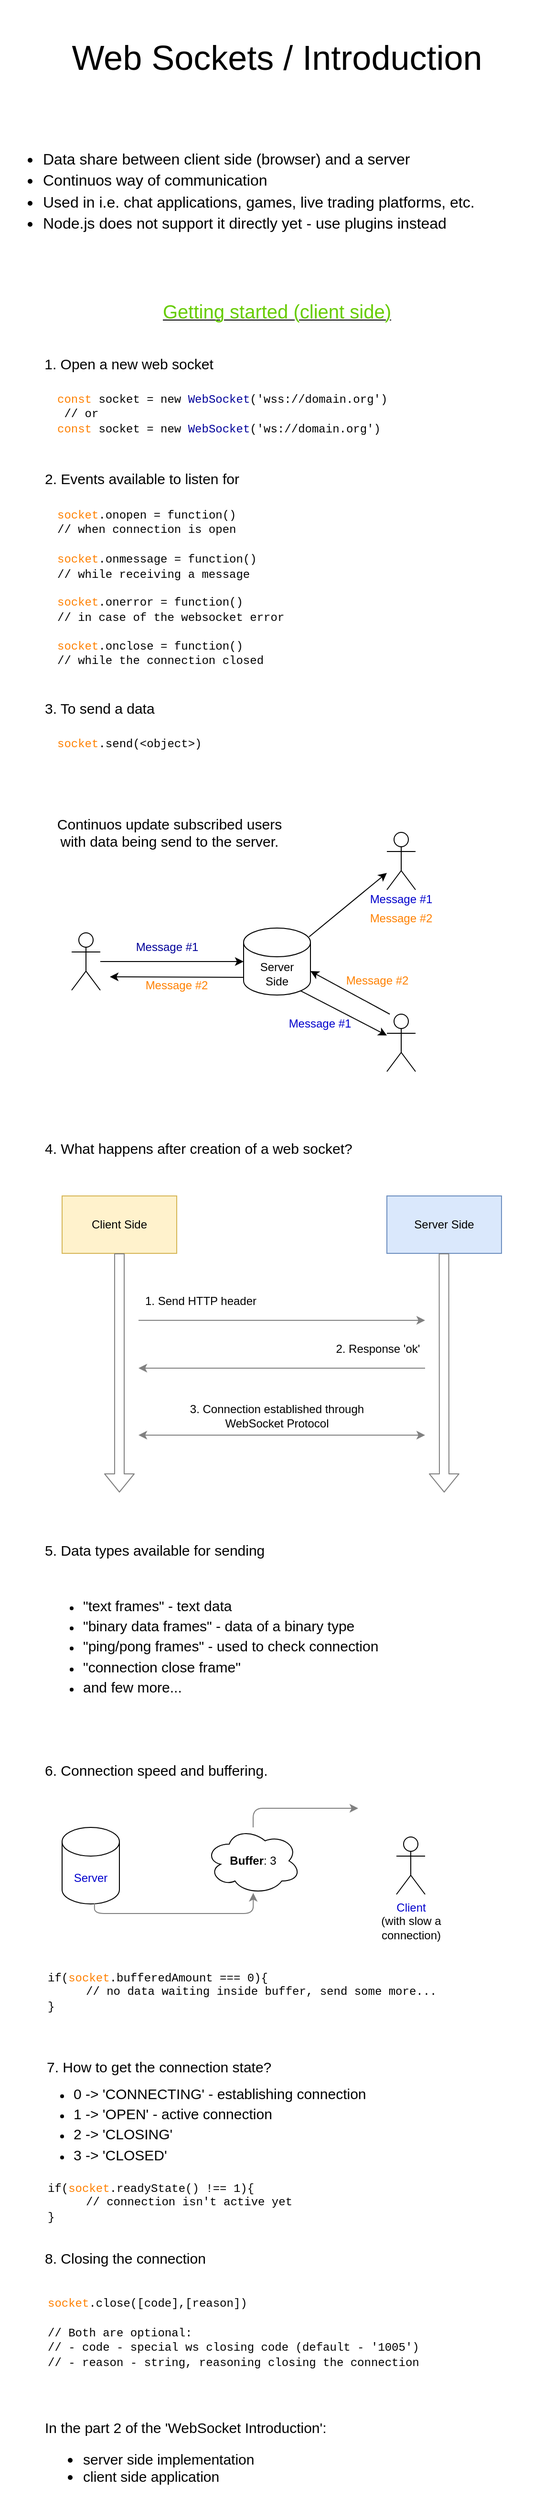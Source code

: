<mxfile version="13.10.0" type="device"><diagram id="9xzWGuFPN7nM3BrJFO8F" name="Page-1"><mxGraphModel dx="700" dy="362" grid="1" gridSize="10" guides="0" tooltips="0" connect="1" arrows="1" fold="1" page="0" pageScale="1" pageWidth="2339" pageHeight="3300" math="0" shadow="0"><root><mxCell id="0"/><mxCell id="1" parent="0"/><mxCell id="LG-pV8d78AKSbXHSFU4l-1" value="&lt;font style=&quot;font-size: 36px&quot;&gt;Web Sockets / Introduction&lt;/font&gt;" style="text;html=1;strokeColor=none;fillColor=none;align=center;verticalAlign=middle;whiteSpace=wrap;rounded=0;fontStyle=0;movable=0;resizable=0;rotatable=0;deletable=0;editable=0;connectable=0;" vertex="1" parent="1"><mxGeometry x="330" y="30" width="470" height="120" as="geometry"/></mxCell><mxCell id="LG-pV8d78AKSbXHSFU4l-2" value="&lt;h1&gt;&lt;ul style=&quot;font-size: 16px ; line-height: 140%&quot;&gt;&lt;li&gt;&lt;span style=&quot;font-weight: 400&quot;&gt;Data share between client side (browser) and a server&lt;/span&gt;&lt;/li&gt;&lt;li&gt;&lt;span style=&quot;font-weight: 400&quot;&gt;Continuos way of communication&lt;/span&gt;&lt;/li&gt;&lt;li&gt;&lt;span style=&quot;font-weight: 400&quot;&gt;Used in i.e. chat applications, games, live trading platforms, etc.&lt;/span&gt;&lt;/li&gt;&lt;li&gt;&lt;span style=&quot;font-weight: 400&quot;&gt;Node.js does not support it directly yet - use plugins instead&lt;/span&gt;&lt;/li&gt;&lt;/ul&gt;&lt;div&gt;&lt;span style=&quot;font-size: 16px ; font-weight: 400&quot;&gt;&lt;br&gt;&lt;/span&gt;&lt;/div&gt;&lt;/h1&gt;" style="text;html=1;strokeColor=none;fillColor=none;spacing=5;spacingTop=-20;whiteSpace=wrap;overflow=hidden;rounded=0;movable=0;resizable=0;rotatable=0;deletable=0;editable=0;connectable=0;" vertex="1" parent="1"><mxGeometry x="275" y="180" width="580" height="100" as="geometry"/></mxCell><mxCell id="LG-pV8d78AKSbXHSFU4l-4" value="&lt;u&gt;&lt;font style=&quot;font-size: 20px&quot; color=&quot;#66cc00&quot;&gt;Getting started (client side)&lt;/font&gt;&lt;/u&gt;" style="text;html=1;strokeColor=none;fillColor=none;align=center;verticalAlign=middle;whiteSpace=wrap;rounded=0;movable=0;resizable=0;rotatable=0;deletable=0;editable=0;connectable=0;" vertex="1" parent="1"><mxGeometry x="390" y="330" width="350" height="50" as="geometry"/></mxCell><mxCell id="LG-pV8d78AKSbXHSFU4l-6" value="&lt;font style=&quot;font-size: 15px&quot;&gt;1. Open a new web socket&lt;/font&gt;" style="text;html=1;strokeColor=none;fillColor=none;align=center;verticalAlign=middle;whiteSpace=wrap;rounded=0;movable=0;resizable=0;rotatable=0;deletable=0;editable=0;connectable=0;" vertex="1" parent="1"><mxGeometry x="320" y="400" width="180" height="20" as="geometry"/></mxCell><mxCell id="LG-pV8d78AKSbXHSFU4l-7" value="&lt;font face=&quot;Courier New&quot;&gt;&lt;font color=&quot;#ff8000&quot;&gt;const&lt;/font&gt; socket = new &lt;font color=&quot;#000099&quot;&gt;WebSocket&lt;/font&gt;('wss://domain.org')&lt;br&gt;&amp;nbsp;// or&lt;br&gt;&lt;/font&gt;&lt;font color=&quot;#ff8000&quot; style=&quot;font-family: &amp;#34;courier new&amp;#34;&quot;&gt;const&lt;/font&gt;&lt;span style=&quot;font-family: &amp;#34;courier new&amp;#34;&quot;&gt;&amp;nbsp;socket = new&amp;nbsp;&lt;/span&gt;&lt;font color=&quot;#000099&quot; style=&quot;font-family: &amp;#34;courier new&amp;#34;&quot;&gt;WebSocket&lt;/font&gt;&lt;span style=&quot;font-family: &amp;#34;courier new&amp;#34;&quot;&gt;('ws://domain.org')&lt;/span&gt;" style="rounded=0;whiteSpace=wrap;html=1;strokeColor=none;align=left;spacing=5;verticalAlign=top;movable=0;resizable=0;rotatable=0;deletable=0;editable=0;connectable=0;" vertex="1" parent="1"><mxGeometry x="330" y="430" width="470" height="70" as="geometry"/></mxCell><mxCell id="LG-pV8d78AKSbXHSFU4l-8" value="&lt;font style=&quot;font-size: 15px&quot;&gt;2. Events available to listen for&lt;/font&gt;" style="text;html=1;strokeColor=none;fillColor=none;align=left;verticalAlign=middle;whiteSpace=wrap;rounded=0;movable=0;resizable=0;rotatable=0;deletable=0;editable=0;connectable=0;" vertex="1" parent="1"><mxGeometry x="320" y="520" width="280" height="20" as="geometry"/></mxCell><mxCell id="LG-pV8d78AKSbXHSFU4l-9" value="&lt;font face=&quot;Courier New&quot;&gt;&lt;font color=&quot;#ff8000&quot;&gt;socket&lt;/font&gt;.onopen = function()&lt;br&gt;// when connection is open&lt;br&gt;&lt;br&gt;&lt;/font&gt;&lt;font color=&quot;#ff8000&quot; style=&quot;font-family: &amp;#34;courier new&amp;#34;&quot;&gt;socket&lt;/font&gt;&lt;span style=&quot;font-family: &amp;#34;courier new&amp;#34;&quot;&gt;.onmessage&lt;/span&gt;&lt;span style=&quot;font-family: &amp;#34;courier new&amp;#34;&quot;&gt;&amp;nbsp;= function()&lt;/span&gt;&lt;br style=&quot;font-family: &amp;#34;courier new&amp;#34;&quot;&gt;&lt;span style=&quot;font-family: &amp;#34;courier new&amp;#34;&quot;&gt;// while receiving a message&lt;br&gt;&lt;/span&gt;&lt;br&gt;&lt;font color=&quot;#ff8000&quot; style=&quot;font-family: &amp;#34;courier new&amp;#34;&quot;&gt;socket&lt;/font&gt;&lt;span style=&quot;font-family: &amp;#34;courier new&amp;#34;&quot;&gt;.onerror&lt;/span&gt;&lt;span style=&quot;font-family: &amp;#34;courier new&amp;#34;&quot;&gt;&amp;nbsp;= function()&lt;/span&gt;&lt;br style=&quot;font-family: &amp;#34;courier new&amp;#34;&quot;&gt;&lt;span style=&quot;font-family: &amp;#34;courier new&amp;#34;&quot;&gt;// in case of the websocket error&lt;br&gt;&lt;/span&gt;&lt;br&gt;&lt;font color=&quot;#ff8000&quot; style=&quot;font-family: &amp;#34;courier new&amp;#34;&quot;&gt;socket&lt;/font&gt;&lt;span style=&quot;font-family: &amp;#34;courier new&amp;#34;&quot;&gt;.onclose&lt;/span&gt;&lt;span style=&quot;font-family: &amp;#34;courier new&amp;#34;&quot;&gt;&amp;nbsp;= function()&lt;/span&gt;&lt;br style=&quot;font-family: &amp;#34;courier new&amp;#34;&quot;&gt;&lt;span style=&quot;font-family: &amp;#34;courier new&amp;#34;&quot;&gt;// while the connection closed&lt;/span&gt;" style="rounded=0;whiteSpace=wrap;html=1;strokeColor=none;align=left;spacing=5;verticalAlign=top;movable=0;resizable=0;rotatable=0;deletable=0;editable=0;connectable=0;" vertex="1" parent="1"><mxGeometry x="330" y="551" width="470" height="199" as="geometry"/></mxCell><mxCell id="LG-pV8d78AKSbXHSFU4l-15" value="&lt;font style=&quot;font-size: 15px&quot;&gt;3. To send a data&lt;/font&gt;" style="text;html=1;strokeColor=none;fillColor=none;align=left;verticalAlign=middle;whiteSpace=wrap;rounded=0;movable=0;resizable=0;rotatable=0;deletable=0;editable=0;connectable=0;" vertex="1" parent="1"><mxGeometry x="320" y="760" width="180" height="20" as="geometry"/></mxCell><mxCell id="LG-pV8d78AKSbXHSFU4l-16" value="&lt;font color=&quot;#ff8000&quot; face=&quot;Courier New&quot;&gt;socket&lt;/font&gt;&lt;font face=&quot;Courier New&quot;&gt;.send(&amp;lt;object&amp;gt;)&lt;/font&gt;" style="rounded=0;whiteSpace=wrap;html=1;strokeColor=none;align=left;spacing=5;verticalAlign=top;movable=0;resizable=0;rotatable=0;deletable=0;editable=0;connectable=0;" vertex="1" parent="1"><mxGeometry x="330" y="790" width="470" height="40" as="geometry"/></mxCell><mxCell id="LG-pV8d78AKSbXHSFU4l-17" value="Server&lt;br&gt;Side" style="shape=cylinder3;whiteSpace=wrap;html=1;boundedLbl=1;backgroundOutline=1;size=15;movable=0;resizable=0;rotatable=0;deletable=0;editable=0;connectable=0;" vertex="1" parent="1"><mxGeometry x="530" y="1000" width="70" height="70" as="geometry"/></mxCell><mxCell id="LG-pV8d78AKSbXHSFU4l-18" value="" style="shape=umlActor;verticalLabelPosition=bottom;verticalAlign=top;html=1;outlineConnect=0;movable=0;resizable=0;rotatable=0;deletable=0;editable=0;connectable=0;" vertex="1" parent="1"><mxGeometry x="350" y="1005" width="30" height="60" as="geometry"/></mxCell><mxCell id="LG-pV8d78AKSbXHSFU4l-19" value="" style="shape=umlActor;verticalLabelPosition=bottom;verticalAlign=top;html=1;outlineConnect=0;movable=0;resizable=0;rotatable=0;deletable=0;editable=0;connectable=0;" vertex="1" parent="1"><mxGeometry x="680" y="900" width="30" height="60" as="geometry"/></mxCell><mxCell id="LG-pV8d78AKSbXHSFU4l-20" value="" style="shape=umlActor;verticalLabelPosition=bottom;verticalAlign=top;html=1;outlineConnect=0;movable=0;resizable=0;rotatable=0;deletable=0;editable=0;connectable=0;" vertex="1" parent="1"><mxGeometry x="680" y="1090" width="30" height="60" as="geometry"/></mxCell><mxCell id="LG-pV8d78AKSbXHSFU4l-31" value="Message #1" style="text;html=1;strokeColor=none;fillColor=none;align=center;verticalAlign=middle;whiteSpace=wrap;rounded=0;fontColor=#000099;movable=0;resizable=0;rotatable=0;deletable=0;editable=0;connectable=0;" vertex="1" parent="1"><mxGeometry x="410" y="1010" width="80" height="20" as="geometry"/></mxCell><mxCell id="LG-pV8d78AKSbXHSFU4l-32" value="" style="endArrow=classic;html=1;exitX=0.98;exitY=0.131;exitDx=0;exitDy=0;exitPerimeter=0;movable=0;resizable=0;rotatable=0;deletable=0;editable=0;connectable=0;" edge="1" parent="1" source="LG-pV8d78AKSbXHSFU4l-17" target="LG-pV8d78AKSbXHSFU4l-19"><mxGeometry width="50" height="50" relative="1" as="geometry"><mxPoint x="560" y="1020" as="sourcePoint"/><mxPoint x="610" y="970" as="targetPoint"/></mxGeometry></mxCell><mxCell id="LG-pV8d78AKSbXHSFU4l-33" value="" style="endArrow=classic;html=1;exitX=0.855;exitY=1;exitDx=0;exitDy=-4.35;exitPerimeter=0;movable=0;resizable=0;rotatable=0;deletable=0;editable=0;connectable=0;" edge="1" parent="1" source="LG-pV8d78AKSbXHSFU4l-17" target="LG-pV8d78AKSbXHSFU4l-20"><mxGeometry width="50" height="50" relative="1" as="geometry"><mxPoint x="608.6" y="1019.17" as="sourcePoint"/><mxPoint x="690" y="952.319" as="targetPoint"/></mxGeometry></mxCell><mxCell id="LG-pV8d78AKSbXHSFU4l-34" value="Message #1" style="text;html=1;strokeColor=none;fillColor=none;align=center;verticalAlign=middle;whiteSpace=wrap;rounded=0;fontColor=#0000CC;movable=0;resizable=0;rotatable=0;deletable=0;editable=0;connectable=0;" vertex="1" parent="1"><mxGeometry x="655" y="960" width="80" height="20" as="geometry"/></mxCell><mxCell id="LG-pV8d78AKSbXHSFU4l-35" value="Message #1" style="text;html=1;strokeColor=none;fillColor=none;align=center;verticalAlign=middle;whiteSpace=wrap;rounded=0;fontColor=#0000CC;movable=0;resizable=0;rotatable=0;deletable=0;editable=0;connectable=0;" vertex="1" parent="1"><mxGeometry x="570" y="1090" width="80" height="20" as="geometry"/></mxCell><mxCell id="LG-pV8d78AKSbXHSFU4l-37" value="" style="endArrow=classic;html=1;entryX=0;entryY=0.5;entryDx=0;entryDy=0;entryPerimeter=0;movable=0;resizable=0;rotatable=0;deletable=0;editable=0;connectable=0;" edge="1" parent="1" source="LG-pV8d78AKSbXHSFU4l-18" target="LG-pV8d78AKSbXHSFU4l-17"><mxGeometry width="50" height="50" relative="1" as="geometry"><mxPoint x="560" y="1070" as="sourcePoint"/><mxPoint x="610" y="1020" as="targetPoint"/></mxGeometry></mxCell><mxCell id="LG-pV8d78AKSbXHSFU4l-38" value="&lt;font style=&quot;font-size: 15px&quot;&gt;Continuos update subscribed users with data being send to the server.&lt;/font&gt;" style="text;html=1;strokeColor=none;fillColor=none;align=center;verticalAlign=middle;whiteSpace=wrap;rounded=0;movable=0;resizable=0;rotatable=0;deletable=0;editable=0;connectable=0;" vertex="1" parent="1"><mxGeometry x="320" y="890" width="265" height="20" as="geometry"/></mxCell><mxCell id="LG-pV8d78AKSbXHSFU4l-39" value="" style="endArrow=classic;html=1;movable=0;resizable=0;rotatable=0;deletable=0;editable=0;connectable=0;" edge="1" parent="1"><mxGeometry width="50" height="50" relative="1" as="geometry"><mxPoint x="683" y="1090" as="sourcePoint"/><mxPoint x="600" y="1045" as="targetPoint"/></mxGeometry></mxCell><mxCell id="LG-pV8d78AKSbXHSFU4l-41" value="Message #2" style="text;html=1;strokeColor=none;fillColor=none;align=center;verticalAlign=middle;whiteSpace=wrap;rounded=0;fontColor=#FF8000;movable=0;resizable=0;rotatable=0;deletable=0;editable=0;connectable=0;" vertex="1" parent="1"><mxGeometry x="630" y="1045" width="80" height="20" as="geometry"/></mxCell><mxCell id="LG-pV8d78AKSbXHSFU4l-43" value="Message #2" style="text;html=1;strokeColor=none;fillColor=none;align=center;verticalAlign=middle;whiteSpace=wrap;rounded=0;fontColor=#FF8000;movable=0;resizable=0;rotatable=0;deletable=0;editable=0;connectable=0;" vertex="1" parent="1"><mxGeometry x="655" y="980" width="80" height="20" as="geometry"/></mxCell><mxCell id="LG-pV8d78AKSbXHSFU4l-44" value="" style="endArrow=classic;html=1;exitX=-0.008;exitY=0.735;exitDx=0;exitDy=0;exitPerimeter=0;movable=0;resizable=0;rotatable=0;deletable=0;editable=0;connectable=0;" edge="1" parent="1" source="LG-pV8d78AKSbXHSFU4l-17"><mxGeometry width="50" height="50" relative="1" as="geometry"><mxPoint x="390" y="1045" as="sourcePoint"/><mxPoint x="390" y="1051" as="targetPoint"/></mxGeometry></mxCell><mxCell id="LG-pV8d78AKSbXHSFU4l-45" value="Message #2" style="text;html=1;strokeColor=none;fillColor=none;align=center;verticalAlign=middle;whiteSpace=wrap;rounded=0;fontColor=#FF8000;movable=0;resizable=0;rotatable=0;deletable=0;editable=0;connectable=0;" vertex="1" parent="1"><mxGeometry x="420" y="1050" width="80" height="20" as="geometry"/></mxCell><mxCell id="LG-pV8d78AKSbXHSFU4l-47" value="&lt;font style=&quot;font-size: 15px&quot;&gt;4. What happens after creation of a web socket?&lt;/font&gt;" style="text;html=1;strokeColor=none;fillColor=none;align=left;verticalAlign=middle;whiteSpace=wrap;rounded=0;movable=0;resizable=0;rotatable=0;deletable=0;editable=0;connectable=0;" vertex="1" parent="1"><mxGeometry x="320" y="1220" width="360" height="20" as="geometry"/></mxCell><mxCell id="LG-pV8d78AKSbXHSFU4l-48" value="Server Side" style="rounded=0;whiteSpace=wrap;html=1;fillColor=#dae8fc;strokeColor=#6c8ebf;movable=0;resizable=0;rotatable=0;deletable=0;editable=0;connectable=0;" vertex="1" parent="1"><mxGeometry x="680" y="1280" width="120" height="60" as="geometry"/></mxCell><mxCell id="LG-pV8d78AKSbXHSFU4l-50" value="Client Side" style="rounded=0;whiteSpace=wrap;html=1;fillColor=#fff2cc;strokeColor=#d6b656;movable=0;resizable=0;rotatable=0;deletable=0;editable=0;connectable=0;" vertex="1" parent="1"><mxGeometry x="340" y="1280" width="120" height="60" as="geometry"/></mxCell><mxCell id="LG-pV8d78AKSbXHSFU4l-53" value="" style="shape=flexArrow;endArrow=classic;html=1;fontColor=#0000CC;exitX=0.5;exitY=1;exitDx=0;exitDy=0;strokeColor=#808080;movable=0;resizable=0;rotatable=0;deletable=0;editable=0;connectable=0;" edge="1" parent="1" source="LG-pV8d78AKSbXHSFU4l-50"><mxGeometry width="50" height="50" relative="1" as="geometry"><mxPoint x="570" y="1460" as="sourcePoint"/><mxPoint x="400" y="1590" as="targetPoint"/></mxGeometry></mxCell><mxCell id="LG-pV8d78AKSbXHSFU4l-54" value="" style="shape=flexArrow;endArrow=classic;html=1;fontColor=#0000CC;exitX=0.5;exitY=1;exitDx=0;exitDy=0;strokeColor=#808080;movable=0;resizable=0;rotatable=0;deletable=0;editable=0;connectable=0;" edge="1" parent="1"><mxGeometry width="50" height="50" relative="1" as="geometry"><mxPoint x="739.76" y="1340" as="sourcePoint"/><mxPoint x="740" y="1590" as="targetPoint"/></mxGeometry></mxCell><mxCell id="LG-pV8d78AKSbXHSFU4l-55" value="" style="endArrow=classic;html=1;strokeColor=#808080;fontColor=#0000CC;movable=0;resizable=0;rotatable=0;deletable=0;editable=0;connectable=0;" edge="1" parent="1"><mxGeometry width="50" height="50" relative="1" as="geometry"><mxPoint x="420" y="1410" as="sourcePoint"/><mxPoint x="720" y="1410" as="targetPoint"/></mxGeometry></mxCell><mxCell id="LG-pV8d78AKSbXHSFU4l-56" value="&lt;font color=&quot;#000000&quot;&gt;1. Send HTTP header&lt;/font&gt;" style="text;html=1;strokeColor=none;fillColor=none;align=left;verticalAlign=middle;whiteSpace=wrap;rounded=0;fontColor=#0000CC;movable=0;resizable=0;rotatable=0;deletable=0;editable=0;connectable=0;" vertex="1" parent="1"><mxGeometry x="425" y="1380" width="230" height="20" as="geometry"/></mxCell><mxCell id="LG-pV8d78AKSbXHSFU4l-57" value="" style="endArrow=classic;html=1;strokeColor=#808080;fontColor=#0000CC;movable=0;resizable=0;rotatable=0;deletable=0;editable=0;connectable=0;" edge="1" parent="1"><mxGeometry width="50" height="50" relative="1" as="geometry"><mxPoint x="720" y="1460" as="sourcePoint"/><mxPoint x="420" y="1460" as="targetPoint"/></mxGeometry></mxCell><mxCell id="LG-pV8d78AKSbXHSFU4l-58" value="&lt;font color=&quot;#000000&quot;&gt;2. Response 'ok'&amp;nbsp;&lt;/font&gt;" style="text;html=1;strokeColor=none;fillColor=none;align=right;verticalAlign=middle;whiteSpace=wrap;rounded=0;fontColor=#0000CC;movable=0;resizable=0;rotatable=0;deletable=0;editable=0;connectable=0;" vertex="1" parent="1"><mxGeometry x="490" y="1430" width="230" height="20" as="geometry"/></mxCell><mxCell id="LG-pV8d78AKSbXHSFU4l-60" value="&lt;font color=&quot;#000000&quot;&gt;3. Connection established through WebSocket Protocol&lt;br&gt;&lt;/font&gt;" style="text;html=1;strokeColor=none;fillColor=none;align=center;verticalAlign=middle;whiteSpace=wrap;rounded=0;fontColor=#0000CC;movable=0;resizable=0;rotatable=0;deletable=0;editable=0;connectable=0;" vertex="1" parent="1"><mxGeometry x="460" y="1500" width="210" height="20" as="geometry"/></mxCell><mxCell id="LG-pV8d78AKSbXHSFU4l-61" value="" style="endArrow=classic;startArrow=classic;html=1;strokeColor=#808080;fontColor=#0000CC;movable=0;resizable=0;rotatable=0;deletable=0;editable=0;connectable=0;" edge="1" parent="1"><mxGeometry width="50" height="50" relative="1" as="geometry"><mxPoint x="420" y="1530" as="sourcePoint"/><mxPoint x="720" y="1530" as="targetPoint"/></mxGeometry></mxCell><mxCell id="LG-pV8d78AKSbXHSFU4l-62" value="&lt;font style=&quot;font-size: 15px&quot;&gt;5. Data types available for sending&lt;/font&gt;" style="text;html=1;strokeColor=none;fillColor=none;align=left;verticalAlign=middle;whiteSpace=wrap;rounded=0;movable=0;resizable=0;rotatable=0;deletable=0;editable=0;connectable=0;" vertex="1" parent="1"><mxGeometry x="320" y="1640" width="360" height="20" as="geometry"/></mxCell><mxCell id="LG-pV8d78AKSbXHSFU4l-63" value="&lt;ul style=&quot;line-height: 160%&quot;&gt;&lt;li&gt;&lt;span style=&quot;font-size: 15px&quot;&gt;&quot;text frames&quot; - text data&lt;/span&gt;&lt;/li&gt;&lt;li&gt;&lt;span style=&quot;font-size: 15px&quot;&gt;&quot;binary data frames&quot; - data of a binary type&lt;/span&gt;&lt;/li&gt;&lt;li&gt;&lt;span style=&quot;font-size: 15px ; line-height: 134%&quot;&gt;&quot;ping/pong frames&quot; - used to check connection&lt;/span&gt;&lt;/li&gt;&lt;li&gt;&lt;span style=&quot;font-size: 15px&quot;&gt;&quot;connection close frame&quot;&lt;/span&gt;&lt;/li&gt;&lt;li&gt;&lt;span style=&quot;font-size: 15px&quot;&gt;and few more...&lt;/span&gt;&lt;/li&gt;&lt;/ul&gt;" style="text;html=1;strokeColor=none;fillColor=none;align=left;verticalAlign=top;whiteSpace=wrap;rounded=0;movable=0;resizable=0;rotatable=0;deletable=0;editable=0;connectable=0;" vertex="1" parent="1"><mxGeometry x="320" y="1680" width="420" height="140" as="geometry"/></mxCell><mxCell id="LG-pV8d78AKSbXHSFU4l-64" value="&lt;font style=&quot;font-size: 15px&quot;&gt;6. Connection speed and buffering.&lt;/font&gt;" style="text;html=1;strokeColor=none;fillColor=none;align=left;verticalAlign=middle;whiteSpace=wrap;rounded=0;movable=0;resizable=0;rotatable=0;deletable=0;editable=0;connectable=0;" vertex="1" parent="1"><mxGeometry x="320" y="1870" width="360" height="20" as="geometry"/></mxCell><mxCell id="LG-pV8d78AKSbXHSFU4l-65" value="Client&lt;br&gt;&lt;font color=&quot;#000000&quot;&gt;(with slow a&lt;br&gt;connection)&lt;/font&gt;" style="shape=umlActor;verticalLabelPosition=bottom;verticalAlign=top;html=1;outlineConnect=0;fontColor=#0000CC;align=center;movable=0;resizable=0;rotatable=0;deletable=0;editable=0;connectable=0;" vertex="1" parent="1"><mxGeometry x="690" y="1950" width="30" height="60" as="geometry"/></mxCell><mxCell id="LG-pV8d78AKSbXHSFU4l-66" value="Server" style="shape=cylinder3;whiteSpace=wrap;html=1;boundedLbl=1;backgroundOutline=1;size=15;fontColor=#0000CC;align=center;movable=0;resizable=0;rotatable=0;deletable=0;editable=0;connectable=0;" vertex="1" parent="1"><mxGeometry x="340" y="1940" width="60" height="80" as="geometry"/></mxCell><mxCell id="LG-pV8d78AKSbXHSFU4l-68" value="&lt;font color=&quot;#000000&quot;&gt;&lt;b&gt;Buffer&lt;/b&gt;: 3&lt;/font&gt;" style="ellipse;shape=cloud;whiteSpace=wrap;html=1;fontColor=#0000CC;align=center;movable=0;resizable=0;rotatable=0;deletable=0;editable=0;connectable=0;" vertex="1" parent="1"><mxGeometry x="490" y="1940" width="100" height="70" as="geometry"/></mxCell><mxCell id="LG-pV8d78AKSbXHSFU4l-75" value="" style="edgeStyle=elbowEdgeStyle;elbow=vertical;endArrow=classic;html=1;strokeColor=#808080;fontColor=#0000CC;entryX=0.501;entryY=0.978;entryDx=0;entryDy=0;entryPerimeter=0;exitX=0.565;exitY=0.992;exitDx=0;exitDy=0;exitPerimeter=0;movable=0;resizable=0;rotatable=0;deletable=0;editable=0;connectable=0;" edge="1" parent="1" source="LG-pV8d78AKSbXHSFU4l-66" target="LG-pV8d78AKSbXHSFU4l-68"><mxGeometry width="50" height="50" relative="1" as="geometry"><mxPoint x="420" y="2040" as="sourcePoint"/><mxPoint x="580" y="1950" as="targetPoint"/><Array as="points"><mxPoint x="460" y="2030"/></Array></mxGeometry></mxCell><mxCell id="LG-pV8d78AKSbXHSFU4l-76" value="" style="edgeStyle=elbowEdgeStyle;elbow=vertical;endArrow=classic;html=1;strokeColor=#808080;fontColor=#0000CC;movable=0;resizable=0;rotatable=0;deletable=0;editable=0;connectable=0;" edge="1" parent="1" source="LG-pV8d78AKSbXHSFU4l-68"><mxGeometry width="50" height="50" relative="1" as="geometry"><mxPoint x="543.8" y="1999.36" as="sourcePoint"/><mxPoint x="650" y="1920" as="targetPoint"/><Array as="points"><mxPoint x="540" y="1920"/><mxPoint x="640" y="1920"/><mxPoint x="759.9" y="1920"/></Array></mxGeometry></mxCell><mxCell id="LG-pV8d78AKSbXHSFU4l-78" value="&lt;font face=&quot;Courier New&quot;&gt;if(&lt;/font&gt;&lt;font color=&quot;#ff8000&quot; face=&quot;Courier New&quot;&gt;socket&lt;/font&gt;&lt;font face=&quot;Courier New&quot;&gt;.bufferedAmount === 0){&lt;br&gt;&lt;blockquote style=&quot;margin: 0 0 0 40px ; border: none ; padding: 0px&quot;&gt;&lt;font face=&quot;Courier New&quot;&gt;// no data waiting inside buffer, send some more...&lt;/font&gt;&lt;/blockquote&gt;}&lt;br&gt;&lt;br&gt;&lt;/font&gt;" style="rounded=0;whiteSpace=wrap;html=1;strokeColor=none;align=left;spacing=5;verticalAlign=top;movable=0;resizable=0;rotatable=0;deletable=0;editable=0;connectable=0;" vertex="1" parent="1"><mxGeometry x="320" y="2080" width="470" height="70" as="geometry"/></mxCell><mxCell id="LG-pV8d78AKSbXHSFU4l-82" value="" style="shape=image;html=1;verticalAlign=top;verticalLabelPosition=bottom;labelBackgroundColor=#ffffff;imageAspect=0;aspect=fixed;image=https://cdn0.iconfinder.com/data/icons/basic-web-ui-elements/295/close-128.png;fontColor=#0000CC;align=center;movable=0;resizable=0;rotatable=0;deletable=0;editable=0;connectable=0;" vertex="1" parent="1"><mxGeometry x="660" y="1910" width="20" height="20" as="geometry"/></mxCell><mxCell id="LG-pV8d78AKSbXHSFU4l-83" value="&lt;font style=&quot;font-size: 15px&quot;&gt;7. How to get the connection state?&lt;/font&gt;" style="text;html=1;strokeColor=none;fillColor=none;align=left;verticalAlign=middle;whiteSpace=wrap;rounded=0;movable=1;resizable=1;rotatable=1;deletable=1;editable=1;connectable=1;" vertex="1" parent="1"><mxGeometry x="322" y="2180" width="360" height="20" as="geometry"/></mxCell><mxCell id="LG-pV8d78AKSbXHSFU4l-85" value="&lt;font face=&quot;Courier New&quot;&gt;if(&lt;/font&gt;&lt;font color=&quot;#ff8000&quot; face=&quot;Courier New&quot;&gt;socket&lt;/font&gt;&lt;font face=&quot;Courier New&quot;&gt;.readyState() !== 1){&lt;br&gt;&lt;/font&gt;&lt;span style=&quot;font-family: &amp;#34;courier new&amp;#34;&quot;&gt;&lt;blockquote style=&quot;margin: 0 0 0 40px ; border: none ; padding: 0px&quot;&gt;&lt;span style=&quot;font-family: &amp;#34;courier new&amp;#34;&quot;&gt;// connection isn't active yet&lt;/span&gt;&lt;/blockquote&gt;}&amp;nbsp;&amp;nbsp;&lt;/span&gt;&lt;font face=&quot;Courier New&quot;&gt;&lt;br&gt;&lt;/font&gt;&lt;font face=&quot;Courier New&quot;&gt;&lt;br&gt;&lt;/font&gt;" style="rounded=0;whiteSpace=wrap;html=1;strokeColor=none;align=left;spacing=5;verticalAlign=top;movable=0;resizable=0;rotatable=0;deletable=0;editable=0;connectable=0;" vertex="1" parent="1"><mxGeometry x="320" y="2300" width="470" height="70" as="geometry"/></mxCell><mxCell id="LG-pV8d78AKSbXHSFU4l-86" value="&lt;font style=&quot;font-size: 15px&quot;&gt;8. Closing the connection&lt;/font&gt;" style="text;html=1;strokeColor=none;fillColor=none;align=left;verticalAlign=middle;whiteSpace=wrap;rounded=0;movable=0;resizable=0;rotatable=0;deletable=0;editable=0;connectable=0;" vertex="1" parent="1"><mxGeometry x="320" y="2380" width="360" height="20" as="geometry"/></mxCell><mxCell id="LG-pV8d78AKSbXHSFU4l-87" value="&lt;font color=&quot;#ff8000&quot; face=&quot;Courier New&quot;&gt;socket&lt;/font&gt;&lt;font face=&quot;Courier New&quot;&gt;.close([code],[reason])&lt;br&gt;&lt;br&gt;// Both are optional:&lt;br&gt;// - code - special ws closing code (default - '1005')&lt;br&gt;// - reason - string, reasoning closing the connection&lt;br&gt;&lt;br&gt;&lt;/font&gt;" style="rounded=0;whiteSpace=wrap;html=1;strokeColor=none;align=left;spacing=5;verticalAlign=top;movable=0;resizable=0;rotatable=0;deletable=0;editable=0;connectable=0;" vertex="1" parent="1"><mxGeometry x="320" y="2420" width="470" height="90" as="geometry"/></mxCell><mxCell id="LG-pV8d78AKSbXHSFU4l-89" value="&lt;ul style=&quot;line-height: 160%&quot;&gt;&lt;li&gt;&lt;span style=&quot;font-size: 15px&quot;&gt;0 -&amp;gt; 'CONNECTING' - establishing connection&amp;nbsp;&lt;/span&gt;&lt;/li&gt;&lt;li&gt;&lt;span style=&quot;font-size: 15px&quot;&gt;1 -&amp;gt; 'OPEN' - active connection&lt;/span&gt;&lt;/li&gt;&lt;li&gt;&lt;span style=&quot;font-size: 15px&quot;&gt;2 -&amp;gt; 'CLOSING'&amp;nbsp;&lt;/span&gt;&lt;/li&gt;&lt;li&gt;&lt;span style=&quot;font-size: 15px&quot;&gt;3 -&amp;gt; 'CLOSED'&lt;/span&gt;&lt;/li&gt;&lt;/ul&gt;" style="text;html=1;strokeColor=none;fillColor=none;align=left;verticalAlign=top;whiteSpace=wrap;rounded=0;movable=1;resizable=1;rotatable=1;deletable=1;editable=1;connectable=1;" vertex="1" parent="1"><mxGeometry x="310" y="2190" width="470" height="90" as="geometry"/></mxCell><mxCell id="LG-pV8d78AKSbXHSFU4l-90" value="&lt;font style=&quot;font-size: 15px&quot;&gt;In the part 2 of the 'WebSocket Introduction':&lt;br&gt;&lt;ul&gt;&lt;li&gt;server side implementation&lt;/li&gt;&lt;li&gt;client side application&lt;/li&gt;&lt;/ul&gt;&lt;/font&gt;" style="text;html=1;strokeColor=none;fillColor=none;align=left;verticalAlign=middle;whiteSpace=wrap;rounded=0;movable=1;resizable=1;rotatable=1;deletable=1;editable=1;connectable=1;" vertex="1" parent="1"><mxGeometry x="320" y="2590" width="360" height="20" as="geometry"/></mxCell></root></mxGraphModel></diagram></mxfile>